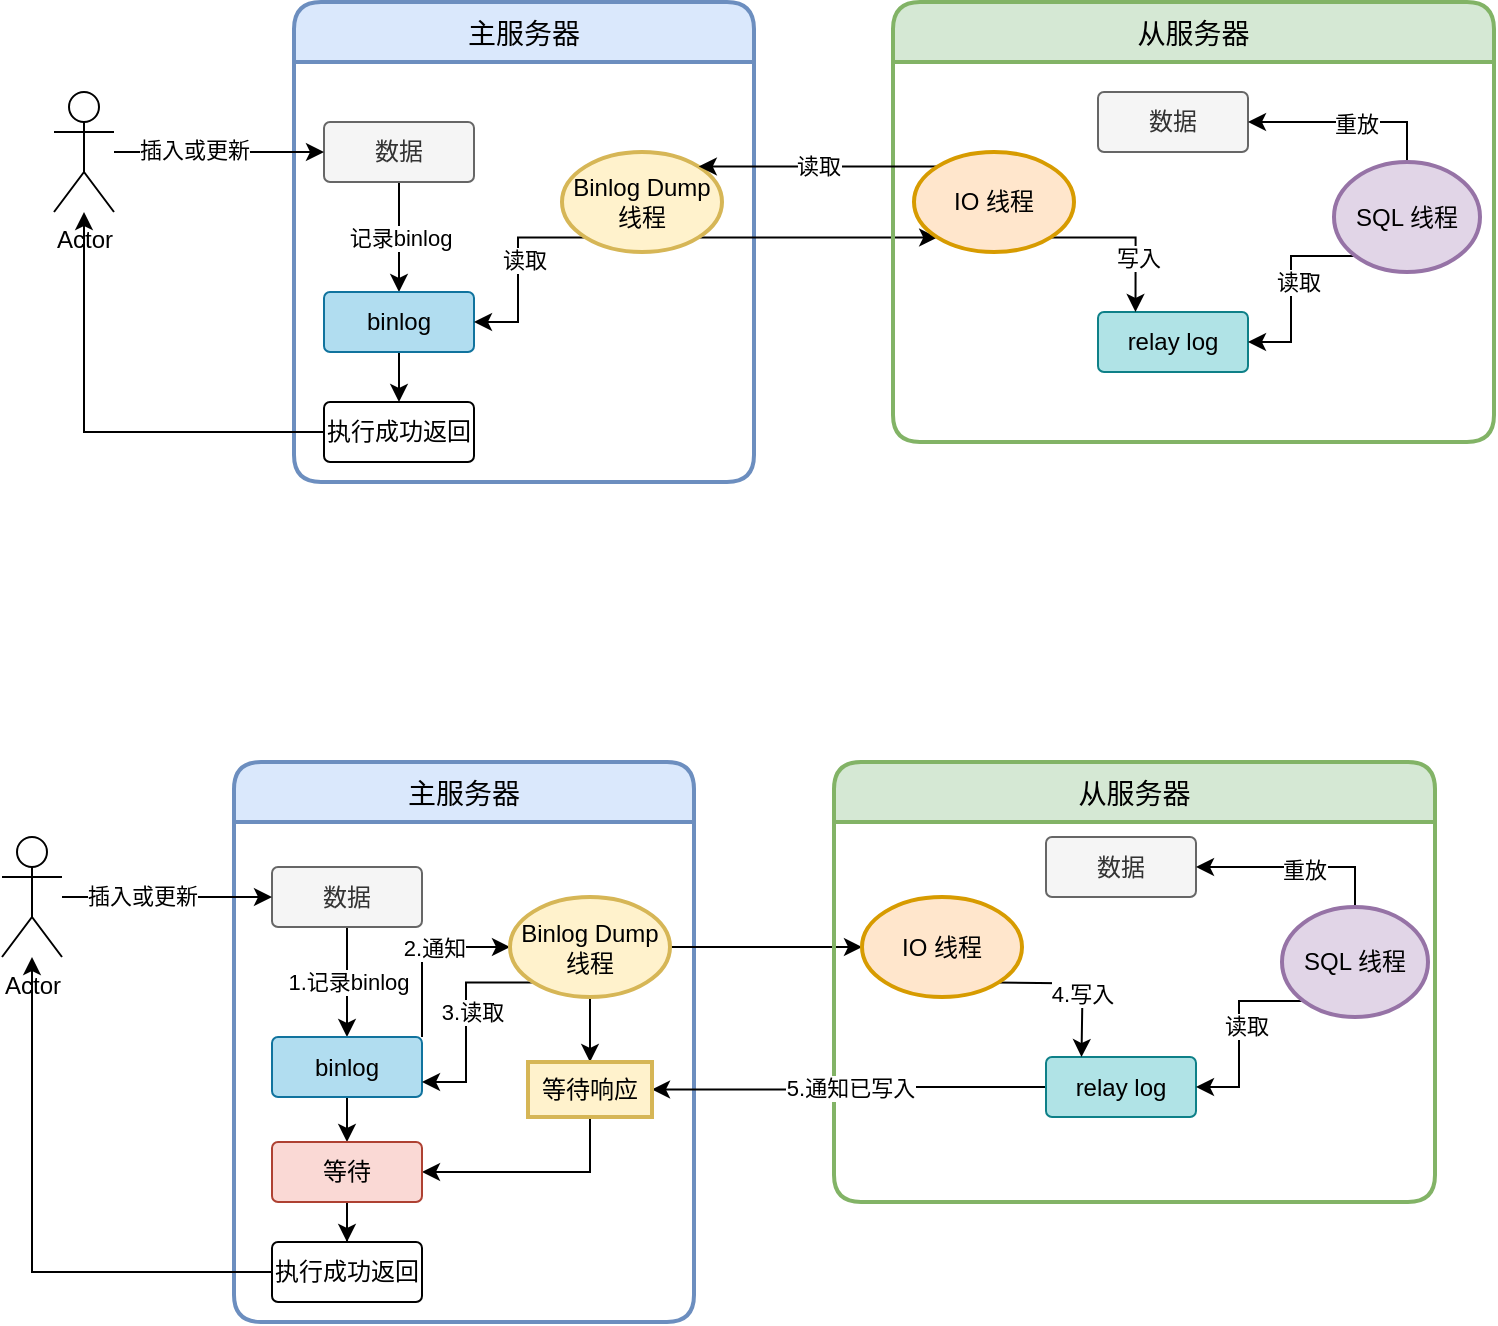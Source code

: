 <mxfile version="14.6.1" type="github"><diagram id="uuYXE82NBK7OaKoCnniR" name="Page-1"><mxGraphModel dx="1038" dy="503" grid="1" gridSize="10" guides="1" tooltips="1" connect="1" arrows="1" fold="1" page="1" pageScale="1" pageWidth="827" pageHeight="1169" math="0" shadow="0"><root><mxCell id="0"/><mxCell id="1" parent="0"/><mxCell id="3hvBhqYQHoa7YydLstsl-1" value="主服务器" style="swimlane;childLayout=stackLayout;horizontal=1;startSize=30;horizontalStack=0;rounded=1;fontSize=14;fontStyle=0;strokeWidth=2;resizeParent=0;resizeLast=1;shadow=0;dashed=0;align=center;fillColor=#dae8fc;strokeColor=#6c8ebf;" vertex="1" parent="1"><mxGeometry x="200" y="280" width="230" height="240" as="geometry"/></mxCell><mxCell id="3hvBhqYQHoa7YydLstsl-5" value="记录binlog" style="edgeStyle=orthogonalEdgeStyle;rounded=0;orthogonalLoop=1;jettySize=auto;html=1;" edge="1" parent="1" source="3hvBhqYQHoa7YydLstsl-3" target="3hvBhqYQHoa7YydLstsl-4"><mxGeometry relative="1" as="geometry"/></mxCell><mxCell id="3hvBhqYQHoa7YydLstsl-3" value="数据" style="rounded=1;arcSize=10;whiteSpace=wrap;html=1;align=center;fillColor=#f5f5f5;strokeColor=#666666;fontColor=#333333;" vertex="1" parent="1"><mxGeometry x="215" y="340" width="75" height="30" as="geometry"/></mxCell><mxCell id="3hvBhqYQHoa7YydLstsl-64" value="" style="edgeStyle=orthogonalEdgeStyle;rounded=0;orthogonalLoop=1;jettySize=auto;html=1;" edge="1" parent="1" source="3hvBhqYQHoa7YydLstsl-4" target="3hvBhqYQHoa7YydLstsl-63"><mxGeometry relative="1" as="geometry"/></mxCell><mxCell id="3hvBhqYQHoa7YydLstsl-4" value="binlog" style="rounded=1;arcSize=10;whiteSpace=wrap;html=1;align=center;fillColor=#b1ddf0;strokeColor=#10739e;" vertex="1" parent="1"><mxGeometry x="215" y="425" width="75" height="30" as="geometry"/></mxCell><mxCell id="3hvBhqYQHoa7YydLstsl-6" value="" style="endArrow=classic;html=1;entryX=0;entryY=0.5;entryDx=0;entryDy=0;" edge="1" parent="1" source="3hvBhqYQHoa7YydLstsl-7" target="3hvBhqYQHoa7YydLstsl-3"><mxGeometry width="50" height="50" relative="1" as="geometry"><mxPoint x="80" y="355" as="sourcePoint"/><mxPoint x="140" y="340" as="targetPoint"/></mxGeometry></mxCell><mxCell id="3hvBhqYQHoa7YydLstsl-8" value="插入或更新" style="edgeLabel;html=1;align=center;verticalAlign=middle;resizable=0;points=[];" vertex="1" connectable="0" parent="3hvBhqYQHoa7YydLstsl-6"><mxGeometry x="-0.241" y="1" relative="1" as="geometry"><mxPoint as="offset"/></mxGeometry></mxCell><mxCell id="3hvBhqYQHoa7YydLstsl-7" value="Actor" style="shape=umlActor;verticalLabelPosition=bottom;verticalAlign=top;html=1;outlineConnect=0;" vertex="1" parent="1"><mxGeometry x="80" y="325" width="30" height="60" as="geometry"/></mxCell><mxCell id="3hvBhqYQHoa7YydLstsl-11" style="edgeStyle=orthogonalEdgeStyle;rounded=0;orthogonalLoop=1;jettySize=auto;html=1;exitX=0.145;exitY=0.855;exitDx=0;exitDy=0;exitPerimeter=0;entryX=1;entryY=0.5;entryDx=0;entryDy=0;" edge="1" parent="1" source="3hvBhqYQHoa7YydLstsl-9" target="3hvBhqYQHoa7YydLstsl-4"><mxGeometry relative="1" as="geometry"/></mxCell><mxCell id="3hvBhqYQHoa7YydLstsl-12" value="读取" style="edgeLabel;html=1;align=center;verticalAlign=middle;resizable=0;points=[];" vertex="1" connectable="0" parent="3hvBhqYQHoa7YydLstsl-11"><mxGeometry x="-0.08" y="3" relative="1" as="geometry"><mxPoint as="offset"/></mxGeometry></mxCell><mxCell id="3hvBhqYQHoa7YydLstsl-21" style="edgeStyle=orthogonalEdgeStyle;rounded=0;orthogonalLoop=1;jettySize=auto;html=1;exitX=0.855;exitY=0.855;exitDx=0;exitDy=0;exitPerimeter=0;entryX=0.145;entryY=0.855;entryDx=0;entryDy=0;entryPerimeter=0;" edge="1" parent="1" source="3hvBhqYQHoa7YydLstsl-9" target="3hvBhqYQHoa7YydLstsl-19"><mxGeometry relative="1" as="geometry"/></mxCell><mxCell id="3hvBhqYQHoa7YydLstsl-9" value="Binlog Dump 线程" style="strokeWidth=2;html=1;shape=mxgraph.flowchart.start_1;whiteSpace=wrap;fillColor=#fff2cc;strokeColor=#d6b656;" vertex="1" parent="1"><mxGeometry x="334" y="355" width="80" height="50" as="geometry"/></mxCell><mxCell id="3hvBhqYQHoa7YydLstsl-10" value="从服务器" style="swimlane;childLayout=stackLayout;horizontal=1;startSize=30;horizontalStack=0;rounded=1;fontSize=14;fontStyle=0;strokeWidth=2;resizeParent=0;resizeLast=1;shadow=0;dashed=0;align=center;fillColor=#d5e8d4;strokeColor=#82b366;" vertex="1" parent="1"><mxGeometry x="499.5" y="280" width="300.5" height="220" as="geometry"/></mxCell><mxCell id="3hvBhqYQHoa7YydLstsl-14" value="数据" style="rounded=1;arcSize=10;whiteSpace=wrap;html=1;align=center;fillColor=#f5f5f5;strokeColor=#666666;fontColor=#333333;" vertex="1" parent="1"><mxGeometry x="602" y="325" width="75" height="30" as="geometry"/></mxCell><mxCell id="3hvBhqYQHoa7YydLstsl-15" value="relay log" style="rounded=1;arcSize=10;whiteSpace=wrap;html=1;align=center;fillColor=#b0e3e6;strokeColor=#0e8088;" vertex="1" parent="1"><mxGeometry x="602" y="435" width="75" height="30" as="geometry"/></mxCell><mxCell id="3hvBhqYQHoa7YydLstsl-16" style="edgeStyle=orthogonalEdgeStyle;rounded=0;orthogonalLoop=1;jettySize=auto;html=1;exitX=0.145;exitY=0.855;exitDx=0;exitDy=0;exitPerimeter=0;entryX=1;entryY=0.5;entryDx=0;entryDy=0;" edge="1" parent="1" source="3hvBhqYQHoa7YydLstsl-18" target="3hvBhqYQHoa7YydLstsl-15"><mxGeometry relative="1" as="geometry"/></mxCell><mxCell id="3hvBhqYQHoa7YydLstsl-17" value="读取" style="edgeLabel;html=1;align=center;verticalAlign=middle;resizable=0;points=[];" vertex="1" connectable="0" parent="3hvBhqYQHoa7YydLstsl-16"><mxGeometry x="-0.08" y="3" relative="1" as="geometry"><mxPoint as="offset"/></mxGeometry></mxCell><mxCell id="3hvBhqYQHoa7YydLstsl-24" style="edgeStyle=orthogonalEdgeStyle;rounded=0;orthogonalLoop=1;jettySize=auto;html=1;exitX=0.5;exitY=0;exitDx=0;exitDy=0;exitPerimeter=0;entryX=1;entryY=0.5;entryDx=0;entryDy=0;" edge="1" parent="1" source="3hvBhqYQHoa7YydLstsl-18" target="3hvBhqYQHoa7YydLstsl-14"><mxGeometry relative="1" as="geometry"/></mxCell><mxCell id="3hvBhqYQHoa7YydLstsl-25" value="重放" style="edgeLabel;html=1;align=center;verticalAlign=middle;resizable=0;points=[];" vertex="1" connectable="0" parent="3hvBhqYQHoa7YydLstsl-24"><mxGeometry x="-0.085" y="1" relative="1" as="geometry"><mxPoint as="offset"/></mxGeometry></mxCell><mxCell id="3hvBhqYQHoa7YydLstsl-18" value="SQL 线程" style="strokeWidth=2;html=1;shape=mxgraph.flowchart.start_1;whiteSpace=wrap;fillColor=#e1d5e7;strokeColor=#9673a6;" vertex="1" parent="1"><mxGeometry x="720" y="360" width="73" height="55" as="geometry"/></mxCell><mxCell id="3hvBhqYQHoa7YydLstsl-20" value="读取" style="edgeStyle=orthogonalEdgeStyle;rounded=0;orthogonalLoop=1;jettySize=auto;html=1;entryX=0.855;entryY=0.145;entryDx=0;entryDy=0;entryPerimeter=0;exitX=0.145;exitY=0.145;exitDx=0;exitDy=0;exitPerimeter=0;" edge="1" parent="1" source="3hvBhqYQHoa7YydLstsl-19" target="3hvBhqYQHoa7YydLstsl-9"><mxGeometry relative="1" as="geometry"/></mxCell><mxCell id="3hvBhqYQHoa7YydLstsl-22" style="edgeStyle=orthogonalEdgeStyle;rounded=0;orthogonalLoop=1;jettySize=auto;html=1;exitX=0.855;exitY=0.855;exitDx=0;exitDy=0;exitPerimeter=0;entryX=0.25;entryY=0;entryDx=0;entryDy=0;" edge="1" parent="1" source="3hvBhqYQHoa7YydLstsl-19" target="3hvBhqYQHoa7YydLstsl-15"><mxGeometry relative="1" as="geometry"/></mxCell><mxCell id="3hvBhqYQHoa7YydLstsl-23" value="写入" style="edgeLabel;html=1;align=center;verticalAlign=middle;resizable=0;points=[];" vertex="1" connectable="0" parent="3hvBhqYQHoa7YydLstsl-22"><mxGeometry x="0.308" y="1" relative="1" as="geometry"><mxPoint as="offset"/></mxGeometry></mxCell><mxCell id="3hvBhqYQHoa7YydLstsl-19" value="IO 线程" style="strokeWidth=2;html=1;shape=mxgraph.flowchart.start_1;whiteSpace=wrap;fillColor=#ffe6cc;strokeColor=#d79b00;" vertex="1" parent="1"><mxGeometry x="510" y="355" width="80" height="50" as="geometry"/></mxCell><mxCell id="3hvBhqYQHoa7YydLstsl-27" value="主服务器" style="swimlane;childLayout=stackLayout;horizontal=1;startSize=30;horizontalStack=0;rounded=1;fontSize=14;fontStyle=0;strokeWidth=2;resizeParent=0;resizeLast=1;shadow=0;dashed=0;align=center;fillColor=#dae8fc;strokeColor=#6c8ebf;" vertex="1" parent="1"><mxGeometry x="170" y="660" width="230" height="280" as="geometry"/></mxCell><mxCell id="3hvBhqYQHoa7YydLstsl-28" value="1.记录binlog" style="edgeStyle=orthogonalEdgeStyle;rounded=0;orthogonalLoop=1;jettySize=auto;html=1;" edge="1" parent="1" source="3hvBhqYQHoa7YydLstsl-29" target="3hvBhqYQHoa7YydLstsl-30"><mxGeometry relative="1" as="geometry"/></mxCell><mxCell id="3hvBhqYQHoa7YydLstsl-29" value="数据" style="rounded=1;arcSize=10;whiteSpace=wrap;html=1;align=center;fillColor=#f5f5f5;strokeColor=#666666;fontColor=#333333;" vertex="1" parent="1"><mxGeometry x="189" y="712.5" width="75" height="30" as="geometry"/></mxCell><mxCell id="3hvBhqYQHoa7YydLstsl-53" value="2.通知" style="edgeStyle=orthogonalEdgeStyle;rounded=0;orthogonalLoop=1;jettySize=auto;html=1;entryX=0;entryY=0.5;entryDx=0;entryDy=0;entryPerimeter=0;exitX=1;exitY=0;exitDx=0;exitDy=0;" edge="1" parent="1" source="3hvBhqYQHoa7YydLstsl-30" target="3hvBhqYQHoa7YydLstsl-37"><mxGeometry x="0.146" relative="1" as="geometry"><mxPoint as="offset"/></mxGeometry></mxCell><mxCell id="3hvBhqYQHoa7YydLstsl-59" value="" style="edgeStyle=orthogonalEdgeStyle;rounded=0;orthogonalLoop=1;jettySize=auto;html=1;" edge="1" parent="1" source="3hvBhqYQHoa7YydLstsl-30" target="3hvBhqYQHoa7YydLstsl-58"><mxGeometry relative="1" as="geometry"/></mxCell><mxCell id="3hvBhqYQHoa7YydLstsl-30" value="binlog" style="rounded=1;arcSize=10;whiteSpace=wrap;html=1;align=center;fillColor=#b1ddf0;strokeColor=#10739e;" vertex="1" parent="1"><mxGeometry x="189" y="797.5" width="75" height="30" as="geometry"/></mxCell><mxCell id="3hvBhqYQHoa7YydLstsl-31" value="" style="endArrow=classic;html=1;entryX=0;entryY=0.5;entryDx=0;entryDy=0;" edge="1" parent="1" source="3hvBhqYQHoa7YydLstsl-33" target="3hvBhqYQHoa7YydLstsl-29"><mxGeometry width="50" height="50" relative="1" as="geometry"><mxPoint x="54" y="727.5" as="sourcePoint"/><mxPoint x="114" y="712.5" as="targetPoint"/></mxGeometry></mxCell><mxCell id="3hvBhqYQHoa7YydLstsl-32" value="插入或更新" style="edgeLabel;html=1;align=center;verticalAlign=middle;resizable=0;points=[];" vertex="1" connectable="0" parent="3hvBhqYQHoa7YydLstsl-31"><mxGeometry x="-0.241" y="1" relative="1" as="geometry"><mxPoint as="offset"/></mxGeometry></mxCell><mxCell id="3hvBhqYQHoa7YydLstsl-33" value="Actor" style="shape=umlActor;verticalLabelPosition=bottom;verticalAlign=top;html=1;outlineConnect=0;" vertex="1" parent="1"><mxGeometry x="54" y="697.5" width="30" height="60" as="geometry"/></mxCell><mxCell id="3hvBhqYQHoa7YydLstsl-34" style="edgeStyle=orthogonalEdgeStyle;rounded=0;orthogonalLoop=1;jettySize=auto;html=1;exitX=0.145;exitY=0.855;exitDx=0;exitDy=0;exitPerimeter=0;entryX=1;entryY=0.75;entryDx=0;entryDy=0;" edge="1" parent="1" source="3hvBhqYQHoa7YydLstsl-37" target="3hvBhqYQHoa7YydLstsl-30"><mxGeometry relative="1" as="geometry"><mxPoint x="330" y="820" as="targetPoint"/></mxGeometry></mxCell><mxCell id="3hvBhqYQHoa7YydLstsl-35" value="3.读取" style="edgeLabel;html=1;align=center;verticalAlign=middle;resizable=0;points=[];" vertex="1" connectable="0" parent="3hvBhqYQHoa7YydLstsl-34"><mxGeometry x="-0.08" y="3" relative="1" as="geometry"><mxPoint as="offset"/></mxGeometry></mxCell><mxCell id="3hvBhqYQHoa7YydLstsl-36" style="edgeStyle=orthogonalEdgeStyle;rounded=0;orthogonalLoop=1;jettySize=auto;html=1;exitX=1;exitY=0.5;exitDx=0;exitDy=0;exitPerimeter=0;entryX=0;entryY=0.5;entryDx=0;entryDy=0;entryPerimeter=0;" edge="1" parent="1" source="3hvBhqYQHoa7YydLstsl-37" target="3hvBhqYQHoa7YydLstsl-49"><mxGeometry relative="1" as="geometry"/></mxCell><mxCell id="3hvBhqYQHoa7YydLstsl-55" value="" style="edgeStyle=orthogonalEdgeStyle;rounded=0;orthogonalLoop=1;jettySize=auto;html=1;" edge="1" parent="1" source="3hvBhqYQHoa7YydLstsl-37" target="3hvBhqYQHoa7YydLstsl-54"><mxGeometry relative="1" as="geometry"/></mxCell><mxCell id="3hvBhqYQHoa7YydLstsl-37" value="Binlog Dump 线程" style="strokeWidth=2;html=1;shape=mxgraph.flowchart.start_1;whiteSpace=wrap;fillColor=#fff2cc;strokeColor=#d6b656;" vertex="1" parent="1"><mxGeometry x="308" y="727.5" width="80" height="50" as="geometry"/></mxCell><mxCell id="3hvBhqYQHoa7YydLstsl-38" value="从服务器" style="swimlane;childLayout=stackLayout;horizontal=1;startSize=30;horizontalStack=0;rounded=1;fontSize=14;fontStyle=0;strokeWidth=2;resizeParent=0;resizeLast=1;shadow=0;dashed=0;align=center;fillColor=#d5e8d4;strokeColor=#82b366;" vertex="1" parent="1"><mxGeometry x="470" y="660" width="300.5" height="220" as="geometry"/></mxCell><mxCell id="3hvBhqYQHoa7YydLstsl-39" value="数据" style="rounded=1;arcSize=10;whiteSpace=wrap;html=1;align=center;fillColor=#f5f5f5;strokeColor=#666666;fontColor=#333333;" vertex="1" parent="1"><mxGeometry x="576" y="697.5" width="75" height="30" as="geometry"/></mxCell><mxCell id="3hvBhqYQHoa7YydLstsl-56" value="5.通知已写入" style="edgeStyle=orthogonalEdgeStyle;rounded=0;orthogonalLoop=1;jettySize=auto;html=1;entryX=1;entryY=0.5;entryDx=0;entryDy=0;" edge="1" parent="1" source="3hvBhqYQHoa7YydLstsl-40" target="3hvBhqYQHoa7YydLstsl-54"><mxGeometry relative="1" as="geometry"/></mxCell><mxCell id="3hvBhqYQHoa7YydLstsl-40" value="relay log" style="rounded=1;arcSize=10;whiteSpace=wrap;html=1;align=center;fillColor=#b0e3e6;strokeColor=#0e8088;" vertex="1" parent="1"><mxGeometry x="576" y="807.5" width="75" height="30" as="geometry"/></mxCell><mxCell id="3hvBhqYQHoa7YydLstsl-41" style="edgeStyle=orthogonalEdgeStyle;rounded=0;orthogonalLoop=1;jettySize=auto;html=1;exitX=0.145;exitY=0.855;exitDx=0;exitDy=0;exitPerimeter=0;entryX=1;entryY=0.5;entryDx=0;entryDy=0;" edge="1" parent="1" source="3hvBhqYQHoa7YydLstsl-45" target="3hvBhqYQHoa7YydLstsl-40"><mxGeometry relative="1" as="geometry"/></mxCell><mxCell id="3hvBhqYQHoa7YydLstsl-42" value="读取" style="edgeLabel;html=1;align=center;verticalAlign=middle;resizable=0;points=[];" vertex="1" connectable="0" parent="3hvBhqYQHoa7YydLstsl-41"><mxGeometry x="-0.08" y="3" relative="1" as="geometry"><mxPoint as="offset"/></mxGeometry></mxCell><mxCell id="3hvBhqYQHoa7YydLstsl-43" style="edgeStyle=orthogonalEdgeStyle;rounded=0;orthogonalLoop=1;jettySize=auto;html=1;exitX=0.5;exitY=0;exitDx=0;exitDy=0;exitPerimeter=0;entryX=1;entryY=0.5;entryDx=0;entryDy=0;" edge="1" parent="1" source="3hvBhqYQHoa7YydLstsl-45" target="3hvBhqYQHoa7YydLstsl-39"><mxGeometry relative="1" as="geometry"/></mxCell><mxCell id="3hvBhqYQHoa7YydLstsl-44" value="重放" style="edgeLabel;html=1;align=center;verticalAlign=middle;resizable=0;points=[];" vertex="1" connectable="0" parent="3hvBhqYQHoa7YydLstsl-43"><mxGeometry x="-0.085" y="1" relative="1" as="geometry"><mxPoint as="offset"/></mxGeometry></mxCell><mxCell id="3hvBhqYQHoa7YydLstsl-45" value="SQL 线程" style="strokeWidth=2;html=1;shape=mxgraph.flowchart.start_1;whiteSpace=wrap;fillColor=#e1d5e7;strokeColor=#9673a6;" vertex="1" parent="1"><mxGeometry x="694" y="732.5" width="73" height="55" as="geometry"/></mxCell><mxCell id="3hvBhqYQHoa7YydLstsl-47" style="edgeStyle=orthogonalEdgeStyle;rounded=0;orthogonalLoop=1;jettySize=auto;html=1;exitX=0.855;exitY=0.855;exitDx=0;exitDy=0;exitPerimeter=0;entryX=0.25;entryY=0;entryDx=0;entryDy=0;" edge="1" parent="1"><mxGeometry relative="1" as="geometry"><mxPoint x="551.4" y="770.25" as="sourcePoint"/><mxPoint x="593.75" y="807.5" as="targetPoint"/></mxGeometry></mxCell><mxCell id="3hvBhqYQHoa7YydLstsl-62" value="4.写入" style="edgeLabel;html=1;align=center;verticalAlign=middle;resizable=0;points=[];" vertex="1" connectable="0" parent="3hvBhqYQHoa7YydLstsl-47"><mxGeometry x="0.189" relative="1" as="geometry"><mxPoint as="offset"/></mxGeometry></mxCell><mxCell id="3hvBhqYQHoa7YydLstsl-49" value="IO 线程" style="strokeWidth=2;html=1;shape=mxgraph.flowchart.start_1;whiteSpace=wrap;fillColor=#ffe6cc;strokeColor=#d79b00;" vertex="1" parent="1"><mxGeometry x="484" y="727.5" width="80" height="50" as="geometry"/></mxCell><mxCell id="3hvBhqYQHoa7YydLstsl-52" style="edgeStyle=orthogonalEdgeStyle;rounded=0;orthogonalLoop=1;jettySize=auto;html=1;exitX=0;exitY=0.5;exitDx=0;exitDy=0;" edge="1" parent="1" source="3hvBhqYQHoa7YydLstsl-50" target="3hvBhqYQHoa7YydLstsl-33"><mxGeometry relative="1" as="geometry"/></mxCell><mxCell id="3hvBhqYQHoa7YydLstsl-50" value="执行成功返回" style="rounded=1;arcSize=10;whiteSpace=wrap;html=1;align=center;" vertex="1" parent="1"><mxGeometry x="189" y="900" width="75" height="30" as="geometry"/></mxCell><mxCell id="3hvBhqYQHoa7YydLstsl-60" style="edgeStyle=orthogonalEdgeStyle;rounded=0;orthogonalLoop=1;jettySize=auto;html=1;entryX=1;entryY=0.5;entryDx=0;entryDy=0;exitX=0.5;exitY=1;exitDx=0;exitDy=0;" edge="1" parent="1" source="3hvBhqYQHoa7YydLstsl-54" target="3hvBhqYQHoa7YydLstsl-58"><mxGeometry relative="1" as="geometry"/></mxCell><mxCell id="3hvBhqYQHoa7YydLstsl-54" value="等待响应" style="whiteSpace=wrap;html=1;strokeColor=#d6b656;strokeWidth=2;fillColor=#fff2cc;" vertex="1" parent="1"><mxGeometry x="317" y="810" width="62" height="27.5" as="geometry"/></mxCell><mxCell id="3hvBhqYQHoa7YydLstsl-61" value="" style="edgeStyle=orthogonalEdgeStyle;rounded=0;orthogonalLoop=1;jettySize=auto;html=1;" edge="1" parent="1" source="3hvBhqYQHoa7YydLstsl-58" target="3hvBhqYQHoa7YydLstsl-50"><mxGeometry relative="1" as="geometry"/></mxCell><mxCell id="3hvBhqYQHoa7YydLstsl-58" value="等待" style="rounded=1;arcSize=10;whiteSpace=wrap;html=1;align=center;fillColor=#fad9d5;strokeColor=#ae4132;" vertex="1" parent="1"><mxGeometry x="189" y="850" width="75" height="30" as="geometry"/></mxCell><mxCell id="3hvBhqYQHoa7YydLstsl-65" style="edgeStyle=orthogonalEdgeStyle;rounded=0;orthogonalLoop=1;jettySize=auto;html=1;exitX=0;exitY=0.5;exitDx=0;exitDy=0;" edge="1" parent="1" source="3hvBhqYQHoa7YydLstsl-63" target="3hvBhqYQHoa7YydLstsl-7"><mxGeometry relative="1" as="geometry"/></mxCell><mxCell id="3hvBhqYQHoa7YydLstsl-63" value="执行成功返回" style="rounded=1;arcSize=10;whiteSpace=wrap;html=1;align=center;" vertex="1" parent="1"><mxGeometry x="215" y="480" width="75" height="30" as="geometry"/></mxCell></root></mxGraphModel></diagram></mxfile>